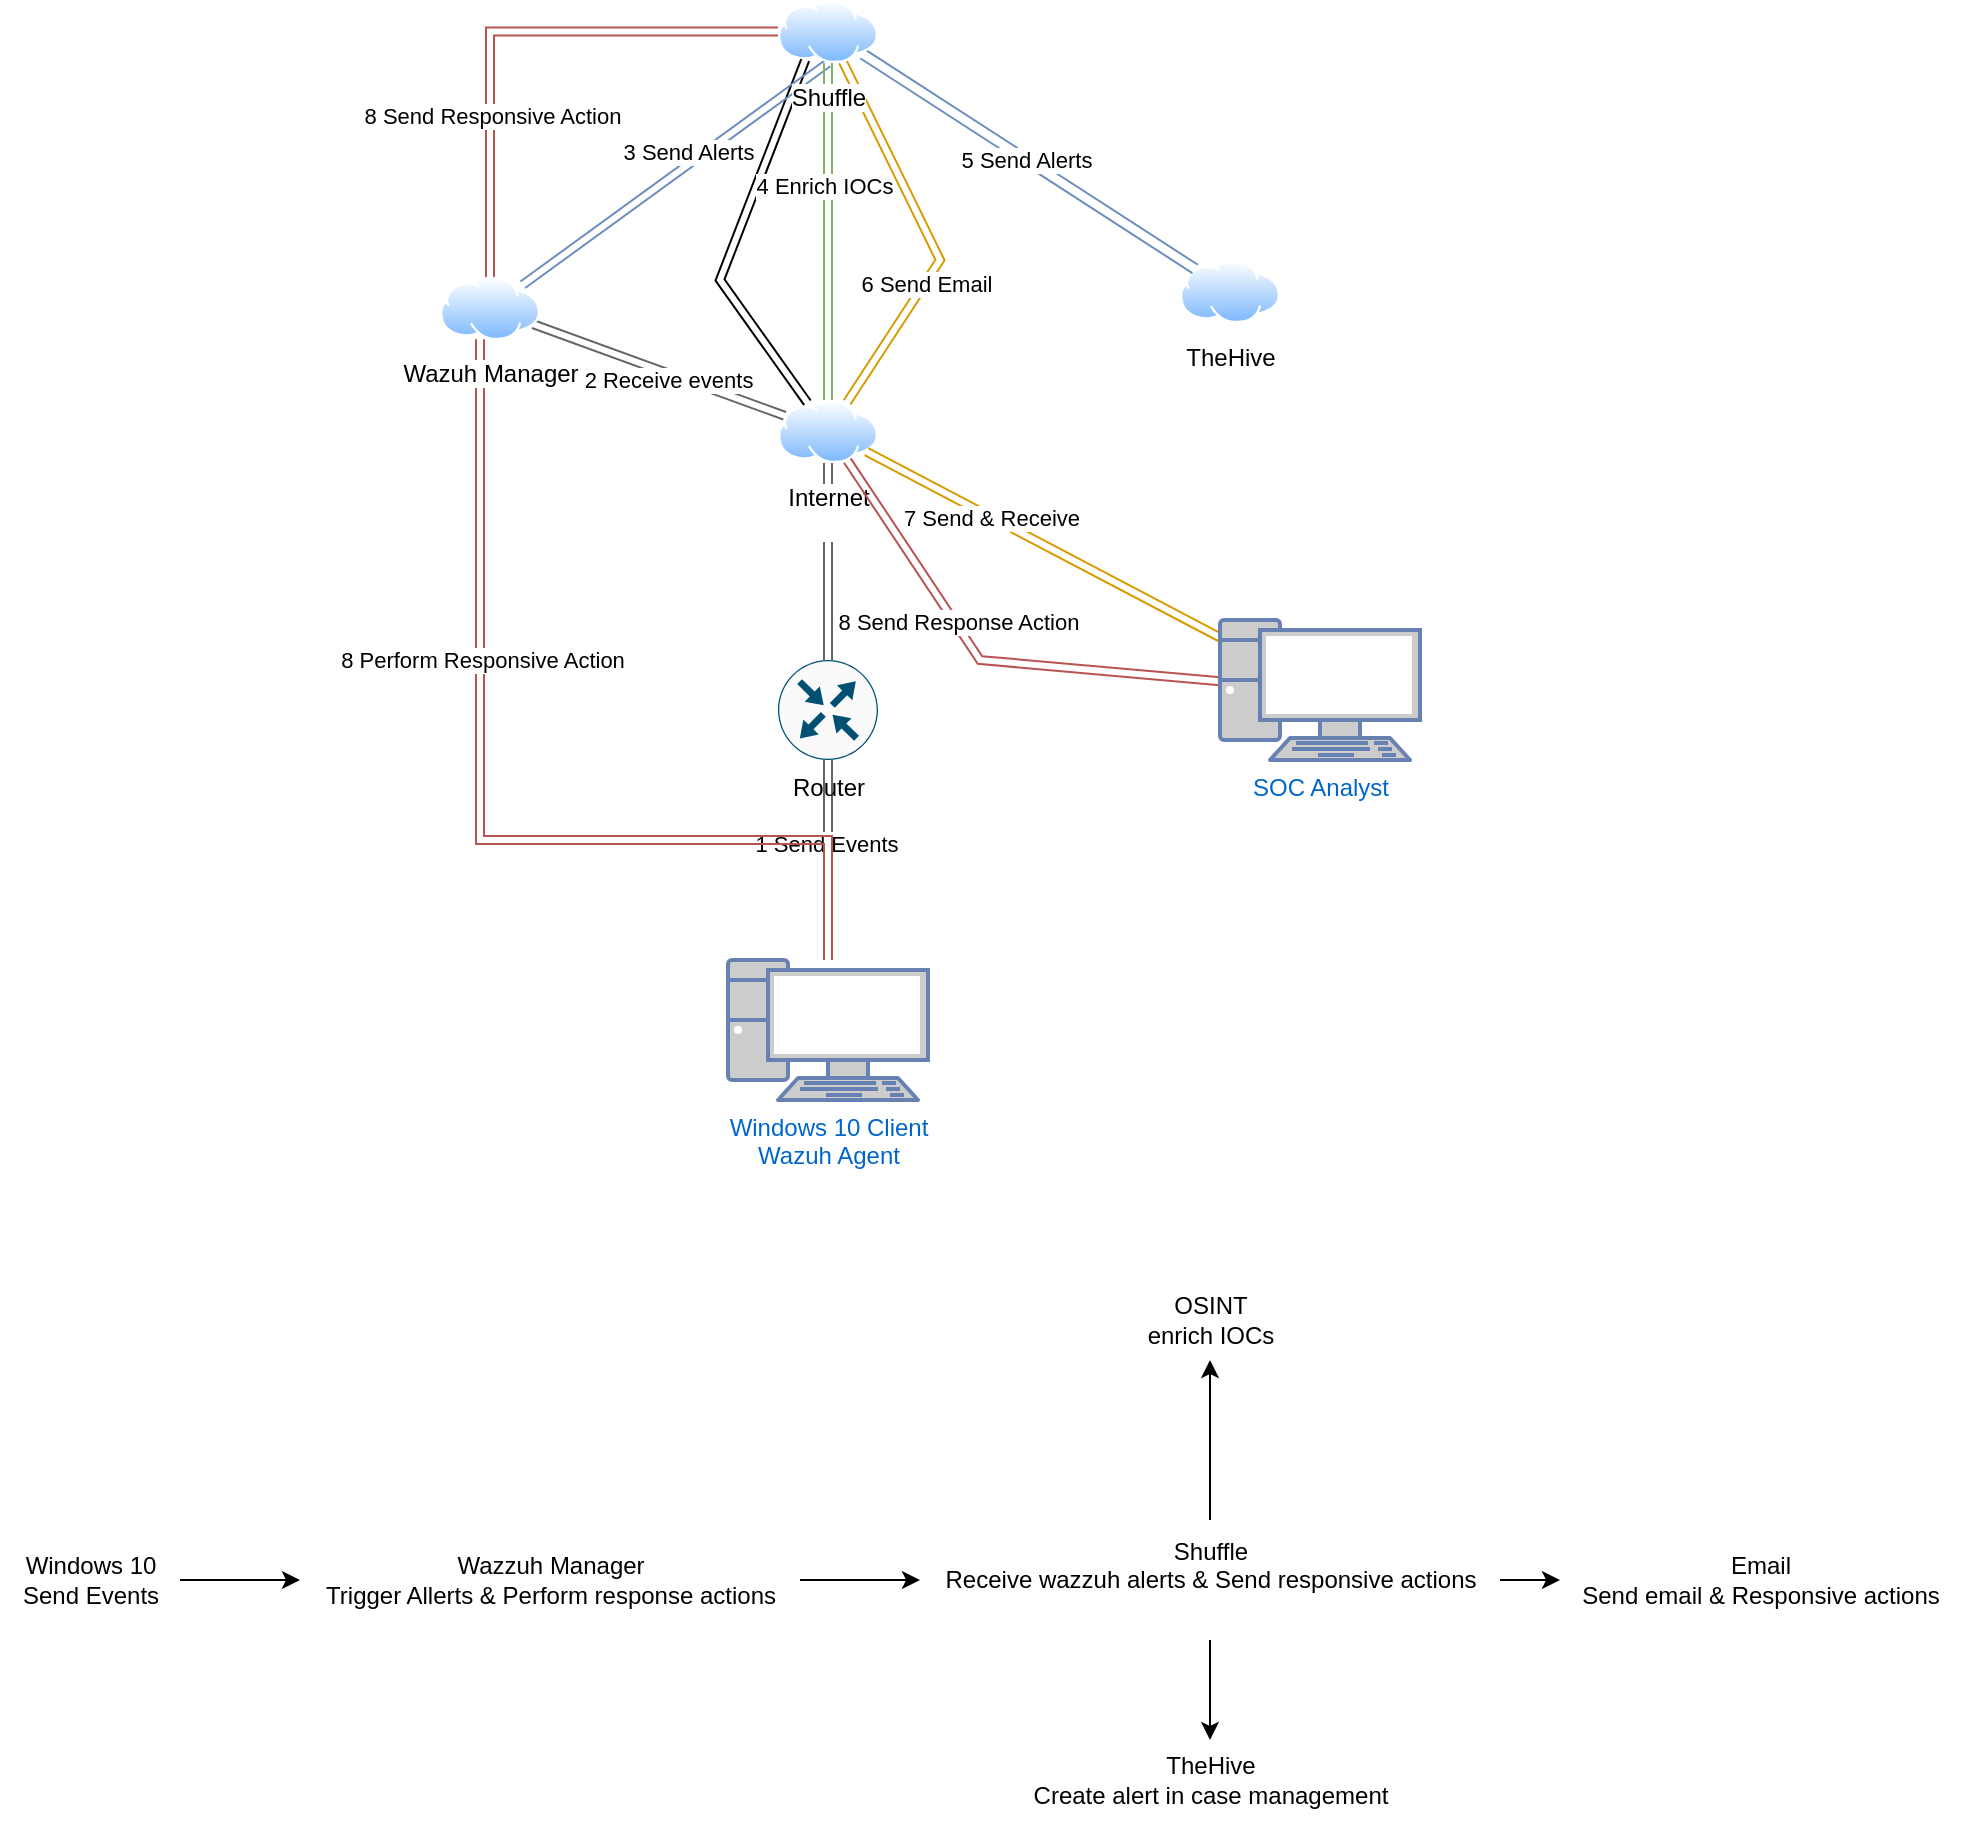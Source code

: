 <mxfile version="24.2.7" type="github">
  <diagram name="Page-1" id="LFvecWiiBEm5lXg-urim">
    <mxGraphModel dx="536" dy="639" grid="1" gridSize="10" guides="1" tooltips="1" connect="1" arrows="1" fold="1" page="1" pageScale="1" pageWidth="827" pageHeight="1169" math="0" shadow="0">
      <root>
        <mxCell id="0" />
        <mxCell id="1" parent="0" />
        <mxCell id="7jtKeXVtuovnLapuxEO--8" style="edgeStyle=orthogonalEdgeStyle;rounded=0;orthogonalLoop=1;jettySize=auto;html=1;startArrow=classic;startFill=1;shape=link;fillColor=#f5f5f5;strokeColor=#666666;" edge="1" parent="1" source="7jtKeXVtuovnLapuxEO--1" target="7jtKeXVtuovnLapuxEO--2">
          <mxGeometry relative="1" as="geometry" />
        </mxCell>
        <mxCell id="7jtKeXVtuovnLapuxEO--11" value="1 Send Events&lt;div&gt;&lt;br&gt;&lt;/div&gt;" style="edgeLabel;html=1;align=center;verticalAlign=middle;resizable=0;points=[];" vertex="1" connectable="0" parent="7jtKeXVtuovnLapuxEO--8">
          <mxGeometry x="0.02" y="1" relative="1" as="geometry">
            <mxPoint as="offset" />
          </mxGeometry>
        </mxCell>
        <mxCell id="7jtKeXVtuovnLapuxEO--1" value="Windows 10 Client&lt;div&gt;Wazuh Agent&lt;/div&gt;" style="fontColor=#0066CC;verticalAlign=top;verticalLabelPosition=bottom;labelPosition=center;align=center;html=1;outlineConnect=0;fillColor=#CCCCCC;strokeColor=#6881B3;gradientColor=none;gradientDirection=north;strokeWidth=2;shape=mxgraph.networks.pc;" vertex="1" parent="1">
          <mxGeometry x="364" y="520" width="100" height="70" as="geometry" />
        </mxCell>
        <mxCell id="7jtKeXVtuovnLapuxEO--12" style="edgeStyle=orthogonalEdgeStyle;rounded=0;orthogonalLoop=1;jettySize=auto;html=1;shape=link;fillColor=#f5f5f5;strokeColor=#666666;" edge="1" parent="1" source="7jtKeXVtuovnLapuxEO--2" target="7jtKeXVtuovnLapuxEO--3">
          <mxGeometry relative="1" as="geometry" />
        </mxCell>
        <mxCell id="7jtKeXVtuovnLapuxEO--2" value="Router&lt;div&gt;&lt;br&gt;&lt;/div&gt;" style="sketch=0;points=[[0.5,0,0],[1,0.5,0],[0.5,1,0],[0,0.5,0],[0.145,0.145,0],[0.856,0.145,0],[0.855,0.856,0],[0.145,0.855,0]];verticalLabelPosition=bottom;html=1;verticalAlign=top;aspect=fixed;align=center;pointerEvents=1;shape=mxgraph.cisco19.rect;prIcon=router;fillColor=#FAFAFA;strokeColor=#005073;" vertex="1" parent="1">
          <mxGeometry x="389" y="370" width="50" height="50" as="geometry" />
        </mxCell>
        <mxCell id="7jtKeXVtuovnLapuxEO--13" style="rounded=0;orthogonalLoop=1;jettySize=auto;html=1;shape=link;fillColor=#f5f5f5;strokeColor=#666666;" edge="1" parent="1" source="7jtKeXVtuovnLapuxEO--3" target="7jtKeXVtuovnLapuxEO--4">
          <mxGeometry relative="1" as="geometry" />
        </mxCell>
        <mxCell id="7jtKeXVtuovnLapuxEO--14" value="2 Receive events" style="edgeLabel;html=1;align=center;verticalAlign=middle;resizable=0;points=[];" vertex="1" connectable="0" parent="7jtKeXVtuovnLapuxEO--13">
          <mxGeometry x="-0.083" y="3" relative="1" as="geometry">
            <mxPoint as="offset" />
          </mxGeometry>
        </mxCell>
        <mxCell id="7jtKeXVtuovnLapuxEO--28" style="rounded=0;orthogonalLoop=1;jettySize=auto;html=1;entryX=0.25;entryY=1;entryDx=0;entryDy=0;shape=link;" edge="1" parent="1" source="7jtKeXVtuovnLapuxEO--3" target="7jtKeXVtuovnLapuxEO--6">
          <mxGeometry relative="1" as="geometry">
            <Array as="points">
              <mxPoint x="360" y="180" />
            </Array>
          </mxGeometry>
        </mxCell>
        <mxCell id="7jtKeXVtuovnLapuxEO--3" value="Internet&lt;div&gt;&lt;br&gt;&lt;/div&gt;" style="image;aspect=fixed;perimeter=ellipsePerimeter;html=1;align=center;shadow=0;dashed=0;spacingTop=3;image=img/lib/active_directory/internet_cloud.svg;" vertex="1" parent="1">
          <mxGeometry x="389" y="240" width="50" height="31.5" as="geometry" />
        </mxCell>
        <mxCell id="7jtKeXVtuovnLapuxEO--15" style="rounded=0;orthogonalLoop=1;jettySize=auto;html=1;entryX=0.5;entryY=1;entryDx=0;entryDy=0;shape=link;fillColor=#dae8fc;strokeColor=#6c8ebf;" edge="1" parent="1" source="7jtKeXVtuovnLapuxEO--4" target="7jtKeXVtuovnLapuxEO--6">
          <mxGeometry relative="1" as="geometry" />
        </mxCell>
        <mxCell id="7jtKeXVtuovnLapuxEO--16" value="3 Send Alerts" style="edgeLabel;html=1;align=center;verticalAlign=middle;resizable=0;points=[];" vertex="1" connectable="0" parent="7jtKeXVtuovnLapuxEO--15">
          <mxGeometry x="0.122" y="5" relative="1" as="geometry">
            <mxPoint as="offset" />
          </mxGeometry>
        </mxCell>
        <mxCell id="7jtKeXVtuovnLapuxEO--31" style="edgeStyle=orthogonalEdgeStyle;rounded=0;orthogonalLoop=1;jettySize=auto;html=1;shape=link;fillColor=#f8cecc;strokeColor=#b85450;" edge="1" parent="1" source="7jtKeXVtuovnLapuxEO--4" target="7jtKeXVtuovnLapuxEO--1">
          <mxGeometry relative="1" as="geometry">
            <Array as="points">
              <mxPoint x="240" y="460" />
              <mxPoint x="414" y="460" />
            </Array>
          </mxGeometry>
        </mxCell>
        <mxCell id="7jtKeXVtuovnLapuxEO--32" value="8 Perform Responsive Action" style="edgeLabel;html=1;align=center;verticalAlign=middle;resizable=0;points=[];" vertex="1" connectable="0" parent="7jtKeXVtuovnLapuxEO--31">
          <mxGeometry x="-0.338" y="1" relative="1" as="geometry">
            <mxPoint as="offset" />
          </mxGeometry>
        </mxCell>
        <mxCell id="7jtKeXVtuovnLapuxEO--4" value="&lt;div&gt;Wazuh Manager&lt;/div&gt;" style="image;aspect=fixed;perimeter=ellipsePerimeter;html=1;align=center;shadow=0;dashed=0;spacingTop=3;image=img/lib/active_directory/internet_cloud.svg;" vertex="1" parent="1">
          <mxGeometry x="220" y="178.5" width="50" height="31.5" as="geometry" />
        </mxCell>
        <mxCell id="7jtKeXVtuovnLapuxEO--5" value="&lt;div&gt;TheHive&lt;/div&gt;" style="image;aspect=fixed;perimeter=ellipsePerimeter;html=1;align=center;shadow=0;dashed=0;spacingTop=3;image=img/lib/active_directory/internet_cloud.svg;" vertex="1" parent="1">
          <mxGeometry x="590" y="170" width="50" height="31.5" as="geometry" />
        </mxCell>
        <mxCell id="7jtKeXVtuovnLapuxEO--17" style="edgeStyle=orthogonalEdgeStyle;rounded=0;orthogonalLoop=1;jettySize=auto;html=1;shape=link;fillColor=#d5e8d4;strokeColor=#82b366;" edge="1" parent="1" source="7jtKeXVtuovnLapuxEO--6" target="7jtKeXVtuovnLapuxEO--3">
          <mxGeometry relative="1" as="geometry" />
        </mxCell>
        <mxCell id="7jtKeXVtuovnLapuxEO--18" value="4 Enrich IOCs" style="edgeLabel;html=1;align=center;verticalAlign=middle;resizable=0;points=[];" vertex="1" connectable="0" parent="7jtKeXVtuovnLapuxEO--17">
          <mxGeometry x="-0.27" y="-2" relative="1" as="geometry">
            <mxPoint as="offset" />
          </mxGeometry>
        </mxCell>
        <mxCell id="7jtKeXVtuovnLapuxEO--19" style="rounded=0;orthogonalLoop=1;jettySize=auto;html=1;shape=link;fillColor=#dae8fc;strokeColor=#6c8ebf;width=5;" edge="1" parent="1" source="7jtKeXVtuovnLapuxEO--6" target="7jtKeXVtuovnLapuxEO--5">
          <mxGeometry relative="1" as="geometry" />
        </mxCell>
        <mxCell id="7jtKeXVtuovnLapuxEO--20" value="5 Send Alerts" style="edgeLabel;html=1;align=center;verticalAlign=middle;resizable=0;points=[];" vertex="1" connectable="0" parent="7jtKeXVtuovnLapuxEO--19">
          <mxGeometry x="-0.017" relative="1" as="geometry">
            <mxPoint as="offset" />
          </mxGeometry>
        </mxCell>
        <mxCell id="7jtKeXVtuovnLapuxEO--22" style="rounded=0;orthogonalLoop=1;jettySize=auto;html=1;shape=link;fillColor=#ffe6cc;strokeColor=#d79b00;width=4;" edge="1" parent="1" source="7jtKeXVtuovnLapuxEO--6" target="7jtKeXVtuovnLapuxEO--3">
          <mxGeometry relative="1" as="geometry">
            <Array as="points">
              <mxPoint x="470" y="170" />
            </Array>
          </mxGeometry>
        </mxCell>
        <mxCell id="7jtKeXVtuovnLapuxEO--23" value="6 Send Email" style="edgeLabel;html=1;align=center;verticalAlign=middle;resizable=0;points=[];" vertex="1" connectable="0" parent="7jtKeXVtuovnLapuxEO--22">
          <mxGeometry x="0.272" relative="1" as="geometry">
            <mxPoint as="offset" />
          </mxGeometry>
        </mxCell>
        <mxCell id="7jtKeXVtuovnLapuxEO--29" style="edgeStyle=orthogonalEdgeStyle;rounded=0;orthogonalLoop=1;jettySize=auto;html=1;fillColor=#f8cecc;strokeColor=#b85450;shape=link;" edge="1" parent="1" source="7jtKeXVtuovnLapuxEO--6" target="7jtKeXVtuovnLapuxEO--4">
          <mxGeometry relative="1" as="geometry" />
        </mxCell>
        <mxCell id="7jtKeXVtuovnLapuxEO--30" value="8 Send Responsive Action" style="edgeLabel;html=1;align=center;verticalAlign=middle;resizable=0;points=[];" vertex="1" connectable="0" parent="7jtKeXVtuovnLapuxEO--29">
          <mxGeometry x="0.396" y="1" relative="1" as="geometry">
            <mxPoint as="offset" />
          </mxGeometry>
        </mxCell>
        <mxCell id="7jtKeXVtuovnLapuxEO--6" value="&lt;div&gt;Shuffle&lt;/div&gt;" style="image;aspect=fixed;perimeter=ellipsePerimeter;html=1;align=center;shadow=0;dashed=0;spacingTop=3;image=img/lib/active_directory/internet_cloud.svg;" vertex="1" parent="1">
          <mxGeometry x="389" y="40" width="50" height="31.5" as="geometry" />
        </mxCell>
        <mxCell id="7jtKeXVtuovnLapuxEO--24" style="rounded=0;orthogonalLoop=1;jettySize=auto;html=1;shape=link;fillColor=#ffe6cc;strokeColor=#d79b00;" edge="1" parent="1" source="7jtKeXVtuovnLapuxEO--7" target="7jtKeXVtuovnLapuxEO--3">
          <mxGeometry relative="1" as="geometry" />
        </mxCell>
        <mxCell id="7jtKeXVtuovnLapuxEO--25" value="&amp;nbsp;7 Send &amp;amp; Receive" style="edgeLabel;html=1;align=center;verticalAlign=middle;resizable=0;points=[];" vertex="1" connectable="0" parent="7jtKeXVtuovnLapuxEO--24">
          <mxGeometry x="0.307" y="1" relative="1" as="geometry">
            <mxPoint as="offset" />
          </mxGeometry>
        </mxCell>
        <mxCell id="7jtKeXVtuovnLapuxEO--26" style="rounded=0;orthogonalLoop=1;jettySize=auto;html=1;shape=link;fillColor=#f8cecc;strokeColor=#b85450;" edge="1" parent="1" source="7jtKeXVtuovnLapuxEO--7" target="7jtKeXVtuovnLapuxEO--3">
          <mxGeometry relative="1" as="geometry">
            <Array as="points">
              <mxPoint x="490" y="370" />
            </Array>
          </mxGeometry>
        </mxCell>
        <mxCell id="7jtKeXVtuovnLapuxEO--27" value="8 Send Response Action" style="edgeLabel;html=1;align=center;verticalAlign=middle;resizable=0;points=[];" vertex="1" connectable="0" parent="7jtKeXVtuovnLapuxEO--26">
          <mxGeometry x="0.19" y="-1" relative="1" as="geometry">
            <mxPoint as="offset" />
          </mxGeometry>
        </mxCell>
        <mxCell id="7jtKeXVtuovnLapuxEO--7" value="SOC Analyst&lt;div&gt;&lt;br&gt;&lt;/div&gt;" style="fontColor=#0066CC;verticalAlign=top;verticalLabelPosition=bottom;labelPosition=center;align=center;html=1;outlineConnect=0;fillColor=#CCCCCC;strokeColor=#6881B3;gradientColor=none;gradientDirection=north;strokeWidth=2;shape=mxgraph.networks.pc;" vertex="1" parent="1">
          <mxGeometry x="610" y="350" width="100" height="70" as="geometry" />
        </mxCell>
        <mxCell id="7jtKeXVtuovnLapuxEO--35" value="" style="edgeStyle=orthogonalEdgeStyle;rounded=0;orthogonalLoop=1;jettySize=auto;html=1;" edge="1" parent="1" source="7jtKeXVtuovnLapuxEO--33" target="7jtKeXVtuovnLapuxEO--34">
          <mxGeometry relative="1" as="geometry" />
        </mxCell>
        <mxCell id="7jtKeXVtuovnLapuxEO--33" value="Windows 10&lt;div&gt;Send Events&lt;/div&gt;" style="text;html=1;align=center;verticalAlign=middle;resizable=0;points=[];autosize=1;strokeColor=none;fillColor=none;" vertex="1" parent="1">
          <mxGeometry y="810" width="90" height="40" as="geometry" />
        </mxCell>
        <mxCell id="7jtKeXVtuovnLapuxEO--37" value="" style="edgeStyle=orthogonalEdgeStyle;rounded=0;orthogonalLoop=1;jettySize=auto;html=1;" edge="1" parent="1" source="7jtKeXVtuovnLapuxEO--34" target="7jtKeXVtuovnLapuxEO--36">
          <mxGeometry relative="1" as="geometry" />
        </mxCell>
        <mxCell id="7jtKeXVtuovnLapuxEO--34" value="Wazzuh Manager&lt;div&gt;Trigger Allerts &amp;amp; Perform response actions&lt;/div&gt;" style="text;html=1;align=center;verticalAlign=middle;resizable=0;points=[];autosize=1;strokeColor=none;fillColor=none;" vertex="1" parent="1">
          <mxGeometry x="150" y="810" width="250" height="40" as="geometry" />
        </mxCell>
        <mxCell id="7jtKeXVtuovnLapuxEO--39" value="" style="edgeStyle=orthogonalEdgeStyle;rounded=0;orthogonalLoop=1;jettySize=auto;html=1;" edge="1" parent="1" source="7jtKeXVtuovnLapuxEO--36" target="7jtKeXVtuovnLapuxEO--38">
          <mxGeometry relative="1" as="geometry" />
        </mxCell>
        <mxCell id="7jtKeXVtuovnLapuxEO--41" value="" style="edgeStyle=orthogonalEdgeStyle;rounded=0;orthogonalLoop=1;jettySize=auto;html=1;" edge="1" parent="1" source="7jtKeXVtuovnLapuxEO--36" target="7jtKeXVtuovnLapuxEO--40">
          <mxGeometry relative="1" as="geometry" />
        </mxCell>
        <mxCell id="7jtKeXVtuovnLapuxEO--43" value="" style="edgeStyle=orthogonalEdgeStyle;rounded=0;orthogonalLoop=1;jettySize=auto;html=1;" edge="1" parent="1" source="7jtKeXVtuovnLapuxEO--36" target="7jtKeXVtuovnLapuxEO--42">
          <mxGeometry relative="1" as="geometry" />
        </mxCell>
        <mxCell id="7jtKeXVtuovnLapuxEO--36" value="&lt;div&gt;Shuffle&lt;/div&gt;Receive wazzuh alerts &amp;amp; Send responsive actions&lt;div&gt;&lt;br&gt;&lt;/div&gt;" style="text;html=1;align=center;verticalAlign=middle;resizable=0;points=[];autosize=1;strokeColor=none;fillColor=none;" vertex="1" parent="1">
          <mxGeometry x="460" y="800" width="290" height="60" as="geometry" />
        </mxCell>
        <mxCell id="7jtKeXVtuovnLapuxEO--38" value="&lt;div&gt;OSINT&lt;/div&gt;&lt;div&gt;enrich IOCs&lt;/div&gt;" style="text;html=1;align=center;verticalAlign=middle;resizable=0;points=[];autosize=1;strokeColor=none;fillColor=none;" vertex="1" parent="1">
          <mxGeometry x="560" y="680" width="90" height="40" as="geometry" />
        </mxCell>
        <mxCell id="7jtKeXVtuovnLapuxEO--40" value="TheHive&lt;div&gt;Create alert in case management&lt;/div&gt;" style="text;html=1;align=center;verticalAlign=middle;resizable=0;points=[];autosize=1;strokeColor=none;fillColor=none;" vertex="1" parent="1">
          <mxGeometry x="505" y="910" width="200" height="40" as="geometry" />
        </mxCell>
        <mxCell id="7jtKeXVtuovnLapuxEO--42" value="Email&lt;div&gt;Send email &amp;amp; Responsive actions&lt;/div&gt;" style="text;html=1;align=center;verticalAlign=middle;resizable=0;points=[];autosize=1;strokeColor=none;fillColor=none;" vertex="1" parent="1">
          <mxGeometry x="780" y="810" width="200" height="40" as="geometry" />
        </mxCell>
      </root>
    </mxGraphModel>
  </diagram>
</mxfile>
